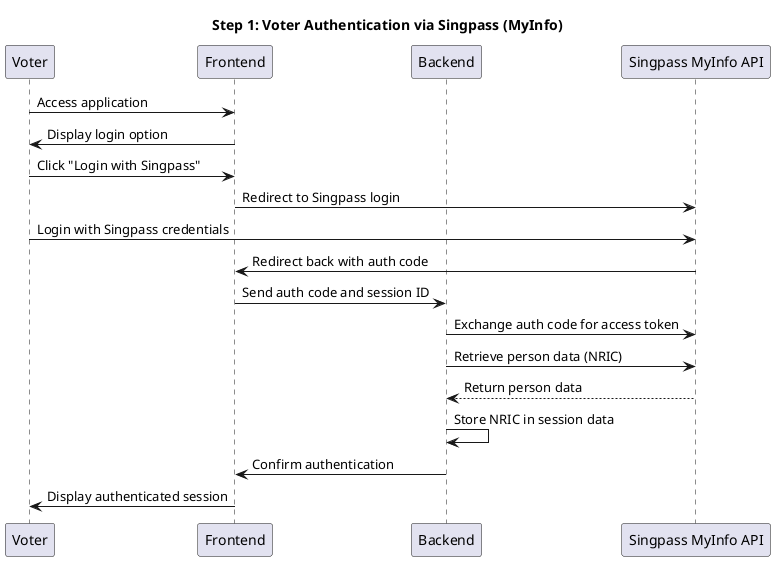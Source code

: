 @startuml
title Step 1: Voter Authentication via Singpass (MyInfo)

participant Voter
participant Frontend
participant Backend
participant "Singpass MyInfo API" as MyInfo

Voter -> Frontend: Access application
Frontend -> Voter: Display login option
Voter -> Frontend: Click "Login with Singpass"
Frontend -> MyInfo: Redirect to Singpass login
Voter -> MyInfo: Login with Singpass credentials
MyInfo -> Frontend: Redirect back with auth code
Frontend -> Backend: Send auth code and session ID
Backend -> MyInfo: Exchange auth code for access token
Backend -> MyInfo: Retrieve person data (NRIC)
MyInfo --> Backend: Return person data
Backend -> Backend: Store NRIC in session data
Backend -> Frontend: Confirm authentication
Frontend -> Voter: Display authenticated session

@enduml
